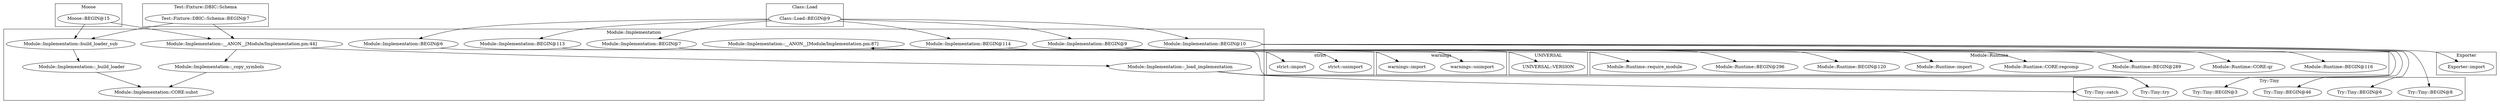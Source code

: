 digraph {
graph [overlap=false]
subgraph cluster_Moose {
	label="Moose";
	"Moose::BEGIN@15";
}
subgraph cluster_Test_Fixture_DBIC_Schema {
	label="Test::Fixture::DBIC::Schema";
	"Test::Fixture::DBIC::Schema::BEGIN@7";
}
subgraph cluster_Try_Tiny {
	label="Try::Tiny";
	"Try::Tiny::BEGIN@6";
	"Try::Tiny::catch";
	"Try::Tiny::BEGIN@8";
	"Try::Tiny::BEGIN@3";
	"Try::Tiny::try";
	"Try::Tiny::BEGIN@46";
}
subgraph cluster_UNIVERSAL {
	label="UNIVERSAL";
	"UNIVERSAL::VERSION";
}
subgraph cluster_Class_Load {
	label="Class::Load";
	"Class::Load::BEGIN@9";
}
subgraph cluster_Module_Runtime {
	label="Module::Runtime";
	"Module::Runtime::CORE:regcomp";
	"Module::Runtime::import";
	"Module::Runtime::BEGIN@120";
	"Module::Runtime::require_module";
	"Module::Runtime::BEGIN@296";
	"Module::Runtime::BEGIN@116";
	"Module::Runtime::CORE:qr";
	"Module::Runtime::BEGIN@289";
}
subgraph cluster_Exporter {
	label="Exporter";
	"Exporter::import";
}
subgraph cluster_warnings {
	label="warnings";
	"warnings::unimport";
	"warnings::import";
}
subgraph cluster_Module_Implementation {
	label="Module::Implementation";
	"Module::Implementation::build_loader_sub";
	"Module::Implementation::BEGIN@113";
	"Module::Implementation::BEGIN@7";
	"Module::Implementation::BEGIN@9";
	"Module::Implementation::CORE:subst";
	"Module::Implementation::__ANON__[Module/Implementation.pm:87]";
	"Module::Implementation::_build_loader";
	"Module::Implementation::BEGIN@114";
	"Module::Implementation::BEGIN@6";
	"Module::Implementation::_load_implementation";
	"Module::Implementation::__ANON__[Module/Implementation.pm:44]";
	"Module::Implementation::BEGIN@10";
	"Module::Implementation::_copy_symbols";
}
subgraph cluster_strict {
	label="strict";
	"strict::import";
	"strict::unimport";
}
"Module::Implementation::BEGIN@9" -> "Module::Runtime::BEGIN@116";
"Module::Implementation::_load_implementation" -> "Try::Tiny::try";
"Module::Implementation::BEGIN@10" -> "Exporter::import";
"Class::Load::BEGIN@9" -> "Module::Implementation::BEGIN@113";
"Module::Implementation::_build_loader" -> "Module::Implementation::CORE:subst";
"Module::Implementation::_copy_symbols" -> "Module::Implementation::CORE:subst";
"Module::Implementation::BEGIN@9" -> "Module::Runtime::BEGIN@296";
"Module::Implementation::_load_implementation" -> "Try::Tiny::catch";
"Class::Load::BEGIN@9" -> "Module::Implementation::BEGIN@9";
"Module::Implementation::__ANON__[Module/Implementation.pm:87]" -> "Module::Runtime::require_module";
"Try::Tiny::try" -> "Module::Implementation::__ANON__[Module/Implementation.pm:87]";
"Module::Implementation::BEGIN@113" -> "strict::unimport";
"Module::Implementation::BEGIN@7" -> "warnings::import";
"Module::Implementation::__ANON__[Module/Implementation.pm:44]" -> "Module::Implementation::_load_implementation";
"Test::Fixture::DBIC::Schema::BEGIN@7" -> "Module::Implementation::__ANON__[Module/Implementation.pm:44]";
"Moose::BEGIN@15" -> "Module::Implementation::__ANON__[Module/Implementation.pm:44]";
"Test::Fixture::DBIC::Schema::BEGIN@7" -> "Module::Implementation::build_loader_sub";
"Moose::BEGIN@15" -> "Module::Implementation::build_loader_sub";
"Module::Implementation::BEGIN@6" -> "strict::import";
"Module::Implementation::BEGIN@9" -> "UNIVERSAL::VERSION";
"Module::Implementation::BEGIN@9" -> "Module::Runtime::BEGIN@289";
"Module::Implementation::BEGIN@9" -> "Module::Runtime::import";
"Module::Implementation::BEGIN@9" -> "Module::Runtime::BEGIN@120";
"Module::Implementation::BEGIN@114" -> "warnings::unimport";
"Class::Load::BEGIN@9" -> "Module::Implementation::BEGIN@7";
"Module::Implementation::BEGIN@9" -> "Module::Runtime::CORE:qr";
"Module::Implementation::BEGIN@10" -> "Try::Tiny::BEGIN@3";
"Class::Load::BEGIN@9" -> "Module::Implementation::BEGIN@114";
"Module::Implementation::build_loader_sub" -> "Module::Implementation::_build_loader";
"Module::Implementation::__ANON__[Module/Implementation.pm:44]" -> "Module::Implementation::_copy_symbols";
"Class::Load::BEGIN@9" -> "Module::Implementation::BEGIN@6";
"Module::Implementation::BEGIN@10" -> "Try::Tiny::BEGIN@6";
"Class::Load::BEGIN@9" -> "Module::Implementation::BEGIN@10";
"Module::Implementation::BEGIN@9" -> "Module::Runtime::CORE:regcomp";
"Module::Implementation::BEGIN@10" -> "Try::Tiny::BEGIN@8";
"Module::Implementation::BEGIN@10" -> "Try::Tiny::BEGIN@46";
}
